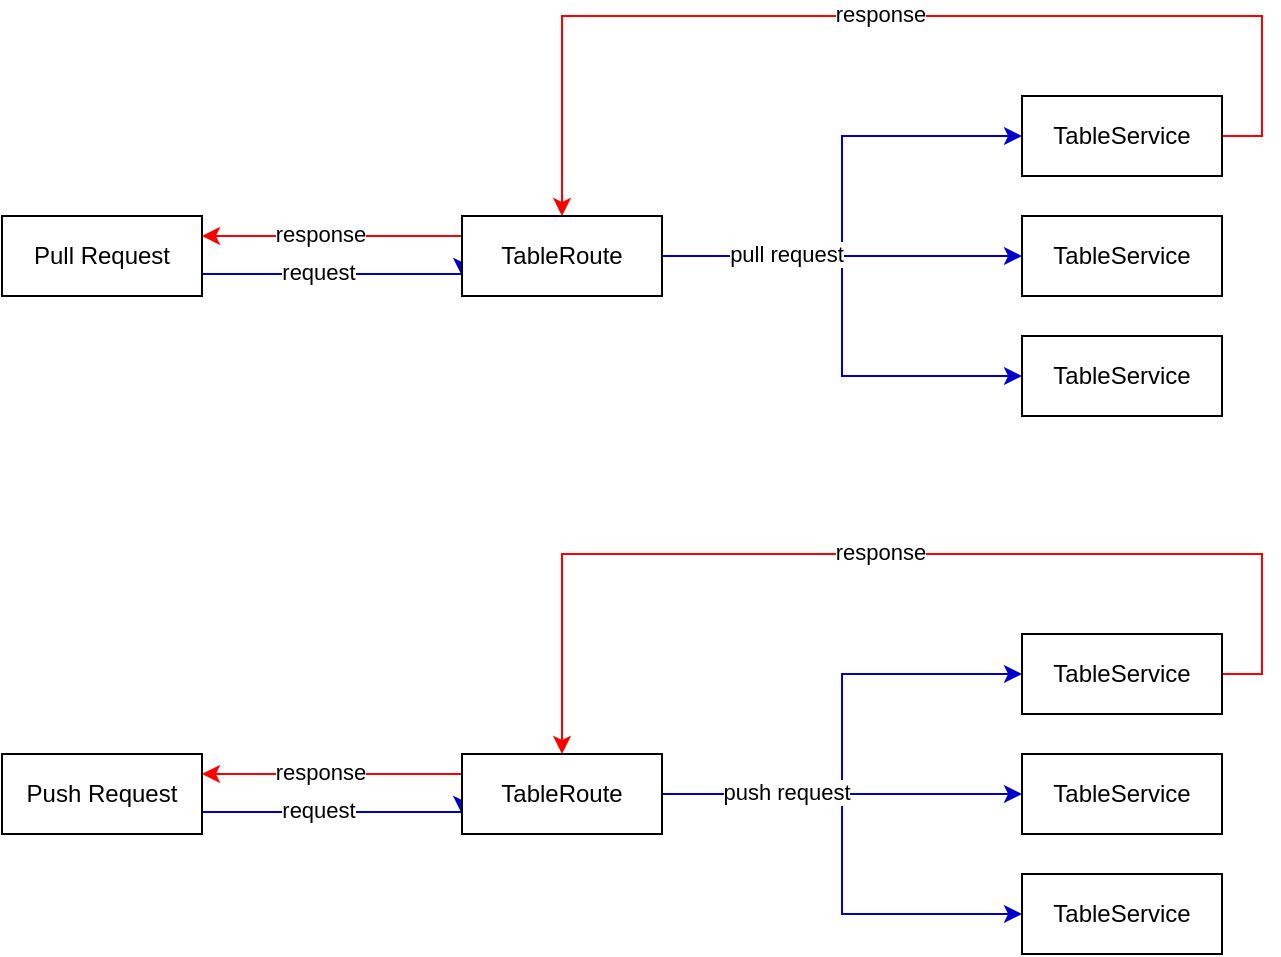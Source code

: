 <mxfile version="15.9.4" type="github">
  <diagram id="Gvvp7CVzobxA9mraUu26" name="Page-1">
    <mxGraphModel dx="1298" dy="809" grid="1" gridSize="10" guides="1" tooltips="1" connect="1" arrows="1" fold="1" page="1" pageScale="1" pageWidth="827" pageHeight="1169" math="0" shadow="0">
      <root>
        <mxCell id="0" />
        <mxCell id="1" parent="0" />
        <mxCell id="gmb-JLM25UN-HSaWRKSt-3" style="edgeStyle=orthogonalEdgeStyle;rounded=0;orthogonalLoop=1;jettySize=auto;html=1;exitX=1;exitY=0.75;exitDx=0;exitDy=0;entryX=0;entryY=0.75;entryDx=0;entryDy=0;strokeColor=#0000CC;" parent="1" source="gmb-JLM25UN-HSaWRKSt-1" target="gmb-JLM25UN-HSaWRKSt-2" edge="1">
          <mxGeometry relative="1" as="geometry">
            <Array as="points">
              <mxPoint x="199" y="220" />
            </Array>
          </mxGeometry>
        </mxCell>
        <mxCell id="KUg_e7DA-ukjiks3nUzK-2" value="request" style="edgeLabel;html=1;align=center;verticalAlign=middle;resizable=0;points=[];" vertex="1" connectable="0" parent="gmb-JLM25UN-HSaWRKSt-3">
          <mxGeometry x="-0.108" y="1" relative="1" as="geometry">
            <mxPoint as="offset" />
          </mxGeometry>
        </mxCell>
        <mxCell id="gmb-JLM25UN-HSaWRKSt-1" value="Pull Request" style="rounded=0;whiteSpace=wrap;html=1;" parent="1" vertex="1">
          <mxGeometry x="99" y="191" width="100" height="40" as="geometry" />
        </mxCell>
        <mxCell id="gmb-JLM25UN-HSaWRKSt-7" style="edgeStyle=orthogonalEdgeStyle;rounded=0;orthogonalLoop=1;jettySize=auto;html=1;exitX=1;exitY=0.5;exitDx=0;exitDy=0;entryX=0;entryY=0.5;entryDx=0;entryDy=0;strokeColor=#0000CC;" parent="1" source="gmb-JLM25UN-HSaWRKSt-2" target="gmb-JLM25UN-HSaWRKSt-4" edge="1">
          <mxGeometry relative="1" as="geometry" />
        </mxCell>
        <mxCell id="gmb-JLM25UN-HSaWRKSt-8" style="edgeStyle=orthogonalEdgeStyle;rounded=0;orthogonalLoop=1;jettySize=auto;html=1;exitX=1;exitY=0.5;exitDx=0;exitDy=0;entryX=0;entryY=0.5;entryDx=0;entryDy=0;strokeColor=#0000CC;" parent="1" source="gmb-JLM25UN-HSaWRKSt-2" target="gmb-JLM25UN-HSaWRKSt-5" edge="1">
          <mxGeometry relative="1" as="geometry" />
        </mxCell>
        <mxCell id="gmb-JLM25UN-HSaWRKSt-9" style="edgeStyle=orthogonalEdgeStyle;rounded=0;orthogonalLoop=1;jettySize=auto;html=1;exitX=1;exitY=0.5;exitDx=0;exitDy=0;entryX=0;entryY=0.5;entryDx=0;entryDy=0;strokeColor=#0000CC;" parent="1" source="gmb-JLM25UN-HSaWRKSt-2" target="gmb-JLM25UN-HSaWRKSt-6" edge="1">
          <mxGeometry relative="1" as="geometry" />
        </mxCell>
        <mxCell id="KUg_e7DA-ukjiks3nUzK-3" value="pull request" style="edgeLabel;html=1;align=center;verticalAlign=middle;resizable=0;points=[];" vertex="1" connectable="0" parent="gmb-JLM25UN-HSaWRKSt-9">
          <mxGeometry x="-0.483" y="1" relative="1" as="geometry">
            <mxPoint as="offset" />
          </mxGeometry>
        </mxCell>
        <mxCell id="KUg_e7DA-ukjiks3nUzK-5" style="edgeStyle=orthogonalEdgeStyle;rounded=0;orthogonalLoop=1;jettySize=auto;html=1;exitX=0;exitY=0.25;exitDx=0;exitDy=0;entryX=1;entryY=0.25;entryDx=0;entryDy=0;strokeColor=#FF0000;" edge="1" parent="1" source="gmb-JLM25UN-HSaWRKSt-2" target="gmb-JLM25UN-HSaWRKSt-1">
          <mxGeometry relative="1" as="geometry" />
        </mxCell>
        <mxCell id="KUg_e7DA-ukjiks3nUzK-7" value="response" style="edgeLabel;html=1;align=center;verticalAlign=middle;resizable=0;points=[];" vertex="1" connectable="0" parent="KUg_e7DA-ukjiks3nUzK-5">
          <mxGeometry x="0.154" y="1" relative="1" as="geometry">
            <mxPoint x="4" y="-2" as="offset" />
          </mxGeometry>
        </mxCell>
        <mxCell id="gmb-JLM25UN-HSaWRKSt-2" value="TableRoute" style="rounded=0;whiteSpace=wrap;html=1;" parent="1" vertex="1">
          <mxGeometry x="329" y="191" width="100" height="40" as="geometry" />
        </mxCell>
        <mxCell id="KUg_e7DA-ukjiks3nUzK-1" style="edgeStyle=orthogonalEdgeStyle;rounded=0;orthogonalLoop=1;jettySize=auto;html=1;exitX=1;exitY=0.5;exitDx=0;exitDy=0;entryX=0.5;entryY=0;entryDx=0;entryDy=0;strokeColor=#FF0000;" edge="1" parent="1" source="gmb-JLM25UN-HSaWRKSt-4" target="gmb-JLM25UN-HSaWRKSt-2">
          <mxGeometry relative="1" as="geometry">
            <Array as="points">
              <mxPoint x="729" y="151" />
              <mxPoint x="729" y="91" />
              <mxPoint x="379" y="91" />
            </Array>
          </mxGeometry>
        </mxCell>
        <mxCell id="KUg_e7DA-ukjiks3nUzK-4" value="response" style="edgeLabel;html=1;align=center;verticalAlign=middle;resizable=0;points=[];" vertex="1" connectable="0" parent="KUg_e7DA-ukjiks3nUzK-1">
          <mxGeometry x="0.023" y="-1" relative="1" as="geometry">
            <mxPoint as="offset" />
          </mxGeometry>
        </mxCell>
        <mxCell id="gmb-JLM25UN-HSaWRKSt-4" value="TableService" style="rounded=0;whiteSpace=wrap;html=1;" parent="1" vertex="1">
          <mxGeometry x="609" y="131" width="100" height="40" as="geometry" />
        </mxCell>
        <mxCell id="gmb-JLM25UN-HSaWRKSt-5" value="TableService" style="rounded=0;whiteSpace=wrap;html=1;" parent="1" vertex="1">
          <mxGeometry x="609" y="191" width="100" height="40" as="geometry" />
        </mxCell>
        <mxCell id="gmb-JLM25UN-HSaWRKSt-6" value="TableService" style="rounded=0;whiteSpace=wrap;html=1;" parent="1" vertex="1">
          <mxGeometry x="609" y="251" width="100" height="40" as="geometry" />
        </mxCell>
        <mxCell id="KUg_e7DA-ukjiks3nUzK-8" style="edgeStyle=orthogonalEdgeStyle;rounded=0;orthogonalLoop=1;jettySize=auto;html=1;exitX=1;exitY=0.75;exitDx=0;exitDy=0;entryX=0;entryY=0.75;entryDx=0;entryDy=0;strokeColor=#0000CC;" edge="1" parent="1" source="KUg_e7DA-ukjiks3nUzK-10" target="KUg_e7DA-ukjiks3nUzK-17">
          <mxGeometry relative="1" as="geometry">
            <Array as="points">
              <mxPoint x="199" y="489" />
            </Array>
          </mxGeometry>
        </mxCell>
        <mxCell id="KUg_e7DA-ukjiks3nUzK-9" value="request" style="edgeLabel;html=1;align=center;verticalAlign=middle;resizable=0;points=[];" vertex="1" connectable="0" parent="KUg_e7DA-ukjiks3nUzK-8">
          <mxGeometry x="-0.108" y="1" relative="1" as="geometry">
            <mxPoint as="offset" />
          </mxGeometry>
        </mxCell>
        <mxCell id="KUg_e7DA-ukjiks3nUzK-10" value="Push Request" style="rounded=0;whiteSpace=wrap;html=1;" vertex="1" parent="1">
          <mxGeometry x="99" y="460" width="100" height="40" as="geometry" />
        </mxCell>
        <mxCell id="KUg_e7DA-ukjiks3nUzK-11" style="edgeStyle=orthogonalEdgeStyle;rounded=0;orthogonalLoop=1;jettySize=auto;html=1;exitX=1;exitY=0.5;exitDx=0;exitDy=0;entryX=0;entryY=0.5;entryDx=0;entryDy=0;strokeColor=#0000CC;" edge="1" parent="1" source="KUg_e7DA-ukjiks3nUzK-17" target="KUg_e7DA-ukjiks3nUzK-20">
          <mxGeometry relative="1" as="geometry" />
        </mxCell>
        <mxCell id="KUg_e7DA-ukjiks3nUzK-12" style="edgeStyle=orthogonalEdgeStyle;rounded=0;orthogonalLoop=1;jettySize=auto;html=1;exitX=1;exitY=0.5;exitDx=0;exitDy=0;entryX=0;entryY=0.5;entryDx=0;entryDy=0;strokeColor=#0000CC;" edge="1" parent="1" source="KUg_e7DA-ukjiks3nUzK-17" target="KUg_e7DA-ukjiks3nUzK-21">
          <mxGeometry relative="1" as="geometry" />
        </mxCell>
        <mxCell id="KUg_e7DA-ukjiks3nUzK-13" style="edgeStyle=orthogonalEdgeStyle;rounded=0;orthogonalLoop=1;jettySize=auto;html=1;exitX=1;exitY=0.5;exitDx=0;exitDy=0;entryX=0;entryY=0.5;entryDx=0;entryDy=0;strokeColor=#0000CC;" edge="1" parent="1" source="KUg_e7DA-ukjiks3nUzK-17" target="KUg_e7DA-ukjiks3nUzK-22">
          <mxGeometry relative="1" as="geometry" />
        </mxCell>
        <mxCell id="KUg_e7DA-ukjiks3nUzK-14" value="push request" style="edgeLabel;html=1;align=center;verticalAlign=middle;resizable=0;points=[];" vertex="1" connectable="0" parent="KUg_e7DA-ukjiks3nUzK-13">
          <mxGeometry x="-0.483" y="1" relative="1" as="geometry">
            <mxPoint as="offset" />
          </mxGeometry>
        </mxCell>
        <mxCell id="KUg_e7DA-ukjiks3nUzK-15" style="edgeStyle=orthogonalEdgeStyle;rounded=0;orthogonalLoop=1;jettySize=auto;html=1;exitX=0;exitY=0.25;exitDx=0;exitDy=0;entryX=1;entryY=0.25;entryDx=0;entryDy=0;strokeColor=#FF0000;" edge="1" parent="1" source="KUg_e7DA-ukjiks3nUzK-17" target="KUg_e7DA-ukjiks3nUzK-10">
          <mxGeometry relative="1" as="geometry" />
        </mxCell>
        <mxCell id="KUg_e7DA-ukjiks3nUzK-16" value="response" style="edgeLabel;html=1;align=center;verticalAlign=middle;resizable=0;points=[];" vertex="1" connectable="0" parent="KUg_e7DA-ukjiks3nUzK-15">
          <mxGeometry x="0.154" y="1" relative="1" as="geometry">
            <mxPoint x="4" y="-2" as="offset" />
          </mxGeometry>
        </mxCell>
        <mxCell id="KUg_e7DA-ukjiks3nUzK-17" value="TableRoute" style="rounded=0;whiteSpace=wrap;html=1;" vertex="1" parent="1">
          <mxGeometry x="329" y="460" width="100" height="40" as="geometry" />
        </mxCell>
        <mxCell id="KUg_e7DA-ukjiks3nUzK-18" style="edgeStyle=orthogonalEdgeStyle;rounded=0;orthogonalLoop=1;jettySize=auto;html=1;exitX=1;exitY=0.5;exitDx=0;exitDy=0;entryX=0.5;entryY=0;entryDx=0;entryDy=0;strokeColor=#FF0000;" edge="1" parent="1" source="KUg_e7DA-ukjiks3nUzK-20" target="KUg_e7DA-ukjiks3nUzK-17">
          <mxGeometry relative="1" as="geometry">
            <Array as="points">
              <mxPoint x="729" y="420" />
              <mxPoint x="729" y="360" />
              <mxPoint x="379" y="360" />
            </Array>
          </mxGeometry>
        </mxCell>
        <mxCell id="KUg_e7DA-ukjiks3nUzK-19" value="response" style="edgeLabel;html=1;align=center;verticalAlign=middle;resizable=0;points=[];" vertex="1" connectable="0" parent="KUg_e7DA-ukjiks3nUzK-18">
          <mxGeometry x="0.023" y="-1" relative="1" as="geometry">
            <mxPoint as="offset" />
          </mxGeometry>
        </mxCell>
        <mxCell id="KUg_e7DA-ukjiks3nUzK-20" value="TableService" style="rounded=0;whiteSpace=wrap;html=1;" vertex="1" parent="1">
          <mxGeometry x="609" y="400" width="100" height="40" as="geometry" />
        </mxCell>
        <mxCell id="KUg_e7DA-ukjiks3nUzK-21" value="TableService" style="rounded=0;whiteSpace=wrap;html=1;" vertex="1" parent="1">
          <mxGeometry x="609" y="460" width="100" height="40" as="geometry" />
        </mxCell>
        <mxCell id="KUg_e7DA-ukjiks3nUzK-22" value="TableService" style="rounded=0;whiteSpace=wrap;html=1;" vertex="1" parent="1">
          <mxGeometry x="609" y="520" width="100" height="40" as="geometry" />
        </mxCell>
      </root>
    </mxGraphModel>
  </diagram>
</mxfile>
